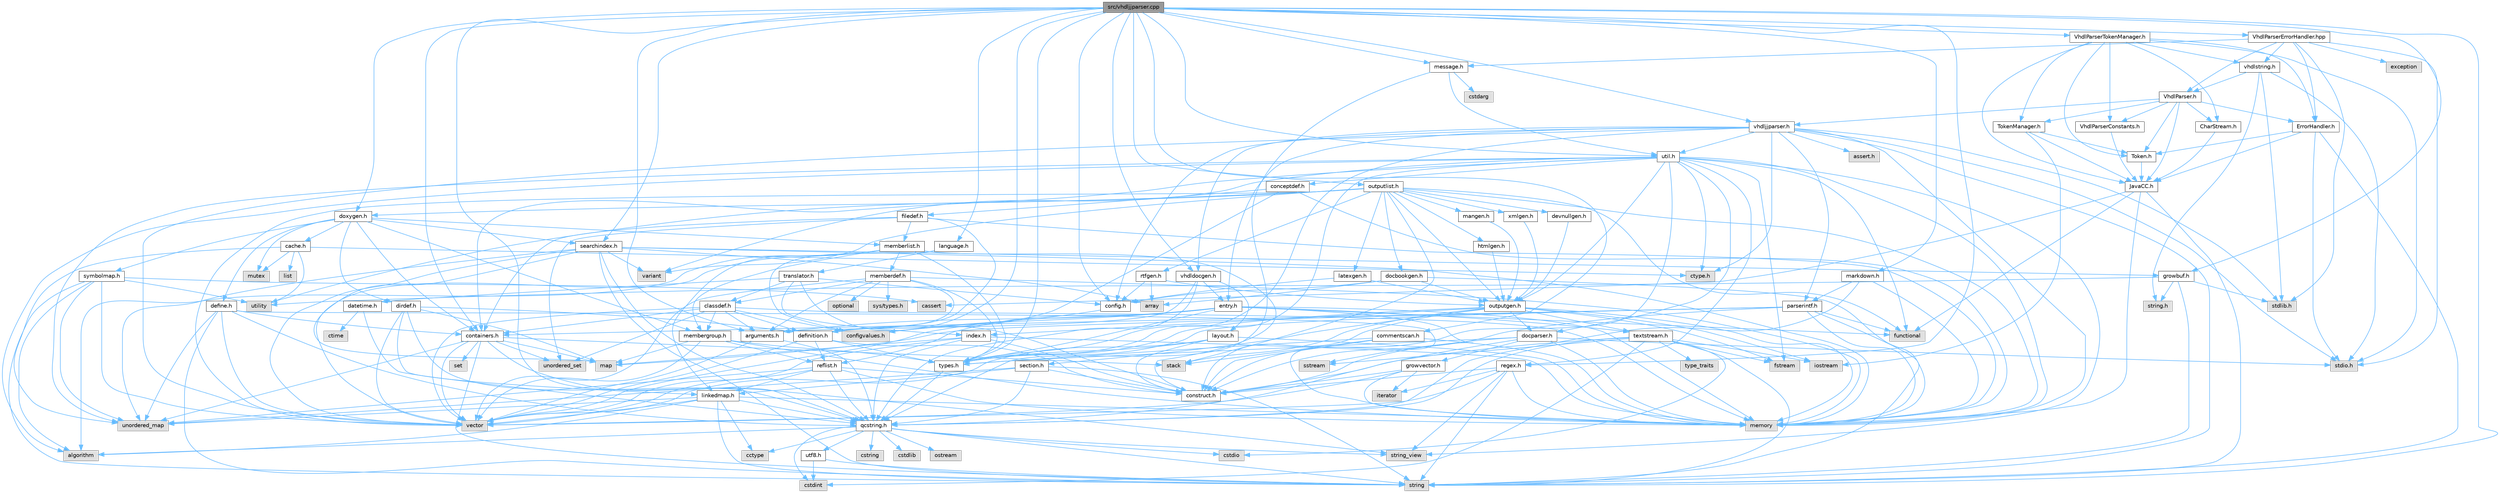 digraph "src/vhdljjparser.cpp"
{
 // INTERACTIVE_SVG=YES
 // LATEX_PDF_SIZE
  bgcolor="transparent";
  edge [fontname=Helvetica,fontsize=10,labelfontname=Helvetica,labelfontsize=10];
  node [fontname=Helvetica,fontsize=10,shape=box,height=0.2,width=0.4];
  Node1 [id="Node000001",label="src/vhdljjparser.cpp",height=0.2,width=0.4,color="gray40", fillcolor="grey60", style="filled", fontcolor="black",tooltip=" "];
  Node1 -> Node2 [id="edge1_Node000001_Node000002",color="steelblue1",style="solid",tooltip=" "];
  Node2 [id="Node000002",label="string",height=0.2,width=0.4,color="grey60", fillcolor="#E0E0E0", style="filled",tooltip=" "];
  Node1 -> Node3 [id="edge2_Node000001_Node000003",color="steelblue1",style="solid",tooltip=" "];
  Node3 [id="Node000003",label="qcstring.h",height=0.2,width=0.4,color="grey40", fillcolor="white", style="filled",URL="$d7/d5c/qcstring_8h.html",tooltip=" "];
  Node3 -> Node2 [id="edge3_Node000003_Node000002",color="steelblue1",style="solid",tooltip=" "];
  Node3 -> Node4 [id="edge4_Node000003_Node000004",color="steelblue1",style="solid",tooltip=" "];
  Node4 [id="Node000004",label="string_view",height=0.2,width=0.4,color="grey60", fillcolor="#E0E0E0", style="filled",tooltip=" "];
  Node3 -> Node5 [id="edge5_Node000003_Node000005",color="steelblue1",style="solid",tooltip=" "];
  Node5 [id="Node000005",label="algorithm",height=0.2,width=0.4,color="grey60", fillcolor="#E0E0E0", style="filled",tooltip=" "];
  Node3 -> Node6 [id="edge6_Node000003_Node000006",color="steelblue1",style="solid",tooltip=" "];
  Node6 [id="Node000006",label="cctype",height=0.2,width=0.4,color="grey60", fillcolor="#E0E0E0", style="filled",tooltip=" "];
  Node3 -> Node7 [id="edge7_Node000003_Node000007",color="steelblue1",style="solid",tooltip=" "];
  Node7 [id="Node000007",label="cstring",height=0.2,width=0.4,color="grey60", fillcolor="#E0E0E0", style="filled",tooltip=" "];
  Node3 -> Node8 [id="edge8_Node000003_Node000008",color="steelblue1",style="solid",tooltip=" "];
  Node8 [id="Node000008",label="cstdio",height=0.2,width=0.4,color="grey60", fillcolor="#E0E0E0", style="filled",tooltip=" "];
  Node3 -> Node9 [id="edge9_Node000003_Node000009",color="steelblue1",style="solid",tooltip=" "];
  Node9 [id="Node000009",label="cstdlib",height=0.2,width=0.4,color="grey60", fillcolor="#E0E0E0", style="filled",tooltip=" "];
  Node3 -> Node10 [id="edge10_Node000003_Node000010",color="steelblue1",style="solid",tooltip=" "];
  Node10 [id="Node000010",label="cstdint",height=0.2,width=0.4,color="grey60", fillcolor="#E0E0E0", style="filled",tooltip=" "];
  Node3 -> Node11 [id="edge11_Node000003_Node000011",color="steelblue1",style="solid",tooltip=" "];
  Node11 [id="Node000011",label="ostream",height=0.2,width=0.4,color="grey60", fillcolor="#E0E0E0", style="filled",tooltip=" "];
  Node3 -> Node12 [id="edge12_Node000003_Node000012",color="steelblue1",style="solid",tooltip=" "];
  Node12 [id="Node000012",label="utf8.h",height=0.2,width=0.4,color="grey40", fillcolor="white", style="filled",URL="$db/d7c/utf8_8h.html",tooltip="Various UTF8 related helper functions."];
  Node12 -> Node10 [id="edge13_Node000012_Node000010",color="steelblue1",style="solid",tooltip=" "];
  Node12 -> Node2 [id="edge14_Node000012_Node000002",color="steelblue1",style="solid",tooltip=" "];
  Node1 -> Node13 [id="edge15_Node000001_Node000013",color="steelblue1",style="solid",tooltip=" "];
  Node13 [id="Node000013",label="containers.h",height=0.2,width=0.4,color="grey40", fillcolor="white", style="filled",URL="$d5/d75/containers_8h.html",tooltip=" "];
  Node13 -> Node14 [id="edge16_Node000013_Node000014",color="steelblue1",style="solid",tooltip=" "];
  Node14 [id="Node000014",label="vector",height=0.2,width=0.4,color="grey60", fillcolor="#E0E0E0", style="filled",tooltip=" "];
  Node13 -> Node2 [id="edge17_Node000013_Node000002",color="steelblue1",style="solid",tooltip=" "];
  Node13 -> Node4 [id="edge18_Node000013_Node000004",color="steelblue1",style="solid",tooltip=" "];
  Node13 -> Node15 [id="edge19_Node000013_Node000015",color="steelblue1",style="solid",tooltip=" "];
  Node15 [id="Node000015",label="set",height=0.2,width=0.4,color="grey60", fillcolor="#E0E0E0", style="filled",tooltip=" "];
  Node13 -> Node16 [id="edge20_Node000013_Node000016",color="steelblue1",style="solid",tooltip=" "];
  Node16 [id="Node000016",label="map",height=0.2,width=0.4,color="grey60", fillcolor="#E0E0E0", style="filled",tooltip=" "];
  Node13 -> Node17 [id="edge21_Node000013_Node000017",color="steelblue1",style="solid",tooltip=" "];
  Node17 [id="Node000017",label="unordered_set",height=0.2,width=0.4,color="grey60", fillcolor="#E0E0E0", style="filled",tooltip=" "];
  Node13 -> Node18 [id="edge22_Node000013_Node000018",color="steelblue1",style="solid",tooltip=" "];
  Node18 [id="Node000018",label="unordered_map",height=0.2,width=0.4,color="grey60", fillcolor="#E0E0E0", style="filled",tooltip=" "];
  Node13 -> Node19 [id="edge23_Node000013_Node000019",color="steelblue1",style="solid",tooltip=" "];
  Node19 [id="Node000019",label="stack",height=0.2,width=0.4,color="grey60", fillcolor="#E0E0E0", style="filled",tooltip=" "];
  Node1 -> Node20 [id="edge24_Node000001_Node000020",color="steelblue1",style="solid",tooltip=" "];
  Node20 [id="Node000020",label="vhdljjparser.h",height=0.2,width=0.4,color="grey40", fillcolor="white", style="filled",URL="$d2/d55/vhdljjparser_8h.html",tooltip=" "];
  Node20 -> Node14 [id="edge25_Node000020_Node000014",color="steelblue1",style="solid",tooltip=" "];
  Node20 -> Node21 [id="edge26_Node000020_Node000021",color="steelblue1",style="solid",tooltip=" "];
  Node21 [id="Node000021",label="memory",height=0.2,width=0.4,color="grey60", fillcolor="#E0E0E0", style="filled",tooltip=" "];
  Node20 -> Node2 [id="edge27_Node000020_Node000002",color="steelblue1",style="solid",tooltip=" "];
  Node20 -> Node22 [id="edge28_Node000020_Node000022",color="steelblue1",style="solid",tooltip=" "];
  Node22 [id="Node000022",label="parserintf.h",height=0.2,width=0.4,color="grey40", fillcolor="white", style="filled",URL="$da/d55/parserintf_8h.html",tooltip=" "];
  Node22 -> Node23 [id="edge29_Node000022_Node000023",color="steelblue1",style="solid",tooltip=" "];
  Node23 [id="Node000023",label="functional",height=0.2,width=0.4,color="grey60", fillcolor="#E0E0E0", style="filled",tooltip=" "];
  Node22 -> Node21 [id="edge30_Node000022_Node000021",color="steelblue1",style="solid",tooltip=" "];
  Node22 -> Node16 [id="edge31_Node000022_Node000016",color="steelblue1",style="solid",tooltip=" "];
  Node22 -> Node2 [id="edge32_Node000022_Node000002",color="steelblue1",style="solid",tooltip=" "];
  Node22 -> Node24 [id="edge33_Node000022_Node000024",color="steelblue1",style="solid",tooltip=" "];
  Node24 [id="Node000024",label="types.h",height=0.2,width=0.4,color="grey40", fillcolor="white", style="filled",URL="$d9/d49/types_8h.html",tooltip="This file contains a number of basic enums and types."];
  Node24 -> Node3 [id="edge34_Node000024_Node000003",color="steelblue1",style="solid",tooltip=" "];
  Node22 -> Node13 [id="edge35_Node000022_Node000013",color="steelblue1",style="solid",tooltip=" "];
  Node22 -> Node25 [id="edge36_Node000022_Node000025",color="steelblue1",style="solid",tooltip=" "];
  Node25 [id="Node000025",label="construct.h",height=0.2,width=0.4,color="grey40", fillcolor="white", style="filled",URL="$d7/dfc/construct_8h.html",tooltip=" "];
  Node20 -> Node26 [id="edge37_Node000020_Node000026",color="steelblue1",style="solid",tooltip=" "];
  Node26 [id="Node000026",label="stdio.h",height=0.2,width=0.4,color="grey60", fillcolor="#E0E0E0", style="filled",tooltip=" "];
  Node20 -> Node27 [id="edge38_Node000020_Node000027",color="steelblue1",style="solid",tooltip=" "];
  Node27 [id="Node000027",label="stdlib.h",height=0.2,width=0.4,color="grey60", fillcolor="#E0E0E0", style="filled",tooltip=" "];
  Node20 -> Node28 [id="edge39_Node000020_Node000028",color="steelblue1",style="solid",tooltip=" "];
  Node28 [id="Node000028",label="assert.h",height=0.2,width=0.4,color="grey60", fillcolor="#E0E0E0", style="filled",tooltip=" "];
  Node20 -> Node29 [id="edge40_Node000020_Node000029",color="steelblue1",style="solid",tooltip=" "];
  Node29 [id="Node000029",label="ctype.h",height=0.2,width=0.4,color="grey60", fillcolor="#E0E0E0", style="filled",tooltip=" "];
  Node20 -> Node24 [id="edge41_Node000020_Node000024",color="steelblue1",style="solid",tooltip=" "];
  Node20 -> Node30 [id="edge42_Node000020_Node000030",color="steelblue1",style="solid",tooltip=" "];
  Node30 [id="Node000030",label="entry.h",height=0.2,width=0.4,color="grey40", fillcolor="white", style="filled",URL="$d1/dc6/entry_8h.html",tooltip=" "];
  Node30 -> Node14 [id="edge43_Node000030_Node000014",color="steelblue1",style="solid",tooltip=" "];
  Node30 -> Node21 [id="edge44_Node000030_Node000021",color="steelblue1",style="solid",tooltip=" "];
  Node30 -> Node31 [id="edge45_Node000030_Node000031",color="steelblue1",style="solid",tooltip=" "];
  Node31 [id="Node000031",label="sstream",height=0.2,width=0.4,color="grey60", fillcolor="#E0E0E0", style="filled",tooltip=" "];
  Node30 -> Node23 [id="edge46_Node000030_Node000023",color="steelblue1",style="solid",tooltip=" "];
  Node30 -> Node24 [id="edge47_Node000030_Node000024",color="steelblue1",style="solid",tooltip=" "];
  Node30 -> Node32 [id="edge48_Node000030_Node000032",color="steelblue1",style="solid",tooltip=" "];
  Node32 [id="Node000032",label="arguments.h",height=0.2,width=0.4,color="grey40", fillcolor="white", style="filled",URL="$df/d9b/arguments_8h.html",tooltip=" "];
  Node32 -> Node14 [id="edge49_Node000032_Node000014",color="steelblue1",style="solid",tooltip=" "];
  Node32 -> Node3 [id="edge50_Node000032_Node000003",color="steelblue1",style="solid",tooltip=" "];
  Node30 -> Node33 [id="edge51_Node000030_Node000033",color="steelblue1",style="solid",tooltip=" "];
  Node33 [id="Node000033",label="reflist.h",height=0.2,width=0.4,color="grey40", fillcolor="white", style="filled",URL="$d1/d02/reflist_8h.html",tooltip=" "];
  Node33 -> Node14 [id="edge52_Node000033_Node000014",color="steelblue1",style="solid",tooltip=" "];
  Node33 -> Node18 [id="edge53_Node000033_Node000018",color="steelblue1",style="solid",tooltip=" "];
  Node33 -> Node21 [id="edge54_Node000033_Node000021",color="steelblue1",style="solid",tooltip=" "];
  Node33 -> Node3 [id="edge55_Node000033_Node000003",color="steelblue1",style="solid",tooltip=" "];
  Node33 -> Node34 [id="edge56_Node000033_Node000034",color="steelblue1",style="solid",tooltip=" "];
  Node34 [id="Node000034",label="linkedmap.h",height=0.2,width=0.4,color="grey40", fillcolor="white", style="filled",URL="$da/de1/linkedmap_8h.html",tooltip=" "];
  Node34 -> Node18 [id="edge57_Node000034_Node000018",color="steelblue1",style="solid",tooltip=" "];
  Node34 -> Node14 [id="edge58_Node000034_Node000014",color="steelblue1",style="solid",tooltip=" "];
  Node34 -> Node21 [id="edge59_Node000034_Node000021",color="steelblue1",style="solid",tooltip=" "];
  Node34 -> Node2 [id="edge60_Node000034_Node000002",color="steelblue1",style="solid",tooltip=" "];
  Node34 -> Node5 [id="edge61_Node000034_Node000005",color="steelblue1",style="solid",tooltip=" "];
  Node34 -> Node6 [id="edge62_Node000034_Node000006",color="steelblue1",style="solid",tooltip=" "];
  Node34 -> Node3 [id="edge63_Node000034_Node000003",color="steelblue1",style="solid",tooltip=" "];
  Node33 -> Node25 [id="edge64_Node000033_Node000025",color="steelblue1",style="solid",tooltip=" "];
  Node30 -> Node35 [id="edge65_Node000030_Node000035",color="steelblue1",style="solid",tooltip=" "];
  Node35 [id="Node000035",label="textstream.h",height=0.2,width=0.4,color="grey40", fillcolor="white", style="filled",URL="$d4/d7d/textstream_8h.html",tooltip=" "];
  Node35 -> Node2 [id="edge66_Node000035_Node000002",color="steelblue1",style="solid",tooltip=" "];
  Node35 -> Node36 [id="edge67_Node000035_Node000036",color="steelblue1",style="solid",tooltip=" "];
  Node36 [id="Node000036",label="iostream",height=0.2,width=0.4,color="grey60", fillcolor="#E0E0E0", style="filled",tooltip=" "];
  Node35 -> Node31 [id="edge68_Node000035_Node000031",color="steelblue1",style="solid",tooltip=" "];
  Node35 -> Node10 [id="edge69_Node000035_Node000010",color="steelblue1",style="solid",tooltip=" "];
  Node35 -> Node8 [id="edge70_Node000035_Node000008",color="steelblue1",style="solid",tooltip=" "];
  Node35 -> Node37 [id="edge71_Node000035_Node000037",color="steelblue1",style="solid",tooltip=" "];
  Node37 [id="Node000037",label="fstream",height=0.2,width=0.4,color="grey60", fillcolor="#E0E0E0", style="filled",tooltip=" "];
  Node35 -> Node38 [id="edge72_Node000035_Node000038",color="steelblue1",style="solid",tooltip=" "];
  Node38 [id="Node000038",label="type_traits",height=0.2,width=0.4,color="grey60", fillcolor="#E0E0E0", style="filled",tooltip=" "];
  Node35 -> Node3 [id="edge73_Node000035_Node000003",color="steelblue1",style="solid",tooltip=" "];
  Node35 -> Node25 [id="edge74_Node000035_Node000025",color="steelblue1",style="solid",tooltip=" "];
  Node30 -> Node39 [id="edge75_Node000030_Node000039",color="steelblue1",style="solid",tooltip=" "];
  Node39 [id="Node000039",label="configvalues.h",height=0.2,width=0.4,color="grey60", fillcolor="#E0E0E0", style="filled",tooltip=" "];
  Node20 -> Node40 [id="edge76_Node000020_Node000040",color="steelblue1",style="solid",tooltip=" "];
  Node40 [id="Node000040",label="vhdldocgen.h",height=0.2,width=0.4,color="grey40", fillcolor="white", style="filled",URL="$dd/dec/vhdldocgen_8h.html",tooltip=" "];
  Node40 -> Node3 [id="edge77_Node000040_Node000003",color="steelblue1",style="solid",tooltip=" "];
  Node40 -> Node41 [id="edge78_Node000040_Node000041",color="steelblue1",style="solid",tooltip=" "];
  Node41 [id="Node000041",label="layout.h",height=0.2,width=0.4,color="grey40", fillcolor="white", style="filled",URL="$db/d51/layout_8h.html",tooltip=" "];
  Node41 -> Node21 [id="edge79_Node000041_Node000021",color="steelblue1",style="solid",tooltip=" "];
  Node41 -> Node14 [id="edge80_Node000041_Node000014",color="steelblue1",style="solid",tooltip=" "];
  Node41 -> Node24 [id="edge81_Node000041_Node000024",color="steelblue1",style="solid",tooltip=" "];
  Node41 -> Node25 [id="edge82_Node000041_Node000025",color="steelblue1",style="solid",tooltip=" "];
  Node40 -> Node32 [id="edge83_Node000040_Node000032",color="steelblue1",style="solid",tooltip=" "];
  Node40 -> Node30 [id="edge84_Node000040_Node000030",color="steelblue1",style="solid",tooltip=" "];
  Node20 -> Node42 [id="edge85_Node000020_Node000042",color="steelblue1",style="solid",tooltip=" "];
  Node42 [id="Node000042",label="config.h",height=0.2,width=0.4,color="grey40", fillcolor="white", style="filled",URL="$db/d16/config_8h.html",tooltip=" "];
  Node42 -> Node39 [id="edge86_Node000042_Node000039",color="steelblue1",style="solid",tooltip=" "];
  Node20 -> Node43 [id="edge87_Node000020_Node000043",color="steelblue1",style="solid",tooltip=" "];
  Node43 [id="Node000043",label="util.h",height=0.2,width=0.4,color="grey40", fillcolor="white", style="filled",URL="$d8/d3c/util_8h.html",tooltip="A bunch of utility functions."];
  Node43 -> Node21 [id="edge88_Node000043_Node000021",color="steelblue1",style="solid",tooltip=" "];
  Node43 -> Node18 [id="edge89_Node000043_Node000018",color="steelblue1",style="solid",tooltip=" "];
  Node43 -> Node5 [id="edge90_Node000043_Node000005",color="steelblue1",style="solid",tooltip=" "];
  Node43 -> Node23 [id="edge91_Node000043_Node000023",color="steelblue1",style="solid",tooltip=" "];
  Node43 -> Node37 [id="edge92_Node000043_Node000037",color="steelblue1",style="solid",tooltip=" "];
  Node43 -> Node44 [id="edge93_Node000043_Node000044",color="steelblue1",style="solid",tooltip=" "];
  Node44 [id="Node000044",label="variant",height=0.2,width=0.4,color="grey60", fillcolor="#E0E0E0", style="filled",tooltip=" "];
  Node43 -> Node4 [id="edge94_Node000043_Node000004",color="steelblue1",style="solid",tooltip=" "];
  Node43 -> Node29 [id="edge95_Node000043_Node000029",color="steelblue1",style="solid",tooltip=" "];
  Node43 -> Node24 [id="edge96_Node000043_Node000024",color="steelblue1",style="solid",tooltip=" "];
  Node43 -> Node45 [id="edge97_Node000043_Node000045",color="steelblue1",style="solid",tooltip=" "];
  Node45 [id="Node000045",label="docparser.h",height=0.2,width=0.4,color="grey40", fillcolor="white", style="filled",URL="$de/d9c/docparser_8h.html",tooltip=" "];
  Node45 -> Node26 [id="edge98_Node000045_Node000026",color="steelblue1",style="solid",tooltip=" "];
  Node45 -> Node21 [id="edge99_Node000045_Node000021",color="steelblue1",style="solid",tooltip=" "];
  Node45 -> Node3 [id="edge100_Node000045_Node000003",color="steelblue1",style="solid",tooltip=" "];
  Node45 -> Node46 [id="edge101_Node000045_Node000046",color="steelblue1",style="solid",tooltip=" "];
  Node46 [id="Node000046",label="growvector.h",height=0.2,width=0.4,color="grey40", fillcolor="white", style="filled",URL="$d7/d50/growvector_8h.html",tooltip=" "];
  Node46 -> Node14 [id="edge102_Node000046_Node000014",color="steelblue1",style="solid",tooltip=" "];
  Node46 -> Node21 [id="edge103_Node000046_Node000021",color="steelblue1",style="solid",tooltip=" "];
  Node46 -> Node47 [id="edge104_Node000046_Node000047",color="steelblue1",style="solid",tooltip=" "];
  Node47 [id="Node000047",label="iterator",height=0.2,width=0.4,color="grey60", fillcolor="#E0E0E0", style="filled",tooltip=" "];
  Node46 -> Node25 [id="edge105_Node000046_Node000025",color="steelblue1",style="solid",tooltip=" "];
  Node45 -> Node25 [id="edge106_Node000045_Node000025",color="steelblue1",style="solid",tooltip=" "];
  Node45 -> Node24 [id="edge107_Node000045_Node000024",color="steelblue1",style="solid",tooltip=" "];
  Node43 -> Node13 [id="edge108_Node000043_Node000013",color="steelblue1",style="solid",tooltip=" "];
  Node43 -> Node48 [id="edge109_Node000043_Node000048",color="steelblue1",style="solid",tooltip=" "];
  Node48 [id="Node000048",label="outputgen.h",height=0.2,width=0.4,color="grey40", fillcolor="white", style="filled",URL="$df/d06/outputgen_8h.html",tooltip=" "];
  Node48 -> Node21 [id="edge110_Node000048_Node000021",color="steelblue1",style="solid",tooltip=" "];
  Node48 -> Node19 [id="edge111_Node000048_Node000019",color="steelblue1",style="solid",tooltip=" "];
  Node48 -> Node36 [id="edge112_Node000048_Node000036",color="steelblue1",style="solid",tooltip=" "];
  Node48 -> Node37 [id="edge113_Node000048_Node000037",color="steelblue1",style="solid",tooltip=" "];
  Node48 -> Node24 [id="edge114_Node000048_Node000024",color="steelblue1",style="solid",tooltip=" "];
  Node48 -> Node49 [id="edge115_Node000048_Node000049",color="steelblue1",style="solid",tooltip=" "];
  Node49 [id="Node000049",label="index.h",height=0.2,width=0.4,color="grey40", fillcolor="white", style="filled",URL="$d1/db5/index_8h.html",tooltip=" "];
  Node49 -> Node21 [id="edge116_Node000049_Node000021",color="steelblue1",style="solid",tooltip=" "];
  Node49 -> Node14 [id="edge117_Node000049_Node000014",color="steelblue1",style="solid",tooltip=" "];
  Node49 -> Node16 [id="edge118_Node000049_Node000016",color="steelblue1",style="solid",tooltip=" "];
  Node49 -> Node3 [id="edge119_Node000049_Node000003",color="steelblue1",style="solid",tooltip=" "];
  Node49 -> Node25 [id="edge120_Node000049_Node000025",color="steelblue1",style="solid",tooltip=" "];
  Node48 -> Node50 [id="edge121_Node000048_Node000050",color="steelblue1",style="solid",tooltip=" "];
  Node50 [id="Node000050",label="section.h",height=0.2,width=0.4,color="grey40", fillcolor="white", style="filled",URL="$d1/d2a/section_8h.html",tooltip=" "];
  Node50 -> Node2 [id="edge122_Node000050_Node000002",color="steelblue1",style="solid",tooltip=" "];
  Node50 -> Node18 [id="edge123_Node000050_Node000018",color="steelblue1",style="solid",tooltip=" "];
  Node50 -> Node3 [id="edge124_Node000050_Node000003",color="steelblue1",style="solid",tooltip=" "];
  Node50 -> Node34 [id="edge125_Node000050_Node000034",color="steelblue1",style="solid",tooltip=" "];
  Node50 -> Node25 [id="edge126_Node000050_Node000025",color="steelblue1",style="solid",tooltip=" "];
  Node48 -> Node35 [id="edge127_Node000048_Node000035",color="steelblue1",style="solid",tooltip=" "];
  Node48 -> Node45 [id="edge128_Node000048_Node000045",color="steelblue1",style="solid",tooltip=" "];
  Node48 -> Node25 [id="edge129_Node000048_Node000025",color="steelblue1",style="solid",tooltip=" "];
  Node43 -> Node51 [id="edge130_Node000043_Node000051",color="steelblue1",style="solid",tooltip=" "];
  Node51 [id="Node000051",label="regex.h",height=0.2,width=0.4,color="grey40", fillcolor="white", style="filled",URL="$d1/d21/regex_8h.html",tooltip=" "];
  Node51 -> Node21 [id="edge131_Node000051_Node000021",color="steelblue1",style="solid",tooltip=" "];
  Node51 -> Node2 [id="edge132_Node000051_Node000002",color="steelblue1",style="solid",tooltip=" "];
  Node51 -> Node4 [id="edge133_Node000051_Node000004",color="steelblue1",style="solid",tooltip=" "];
  Node51 -> Node14 [id="edge134_Node000051_Node000014",color="steelblue1",style="solid",tooltip=" "];
  Node51 -> Node47 [id="edge135_Node000051_Node000047",color="steelblue1",style="solid",tooltip=" "];
  Node51 -> Node25 [id="edge136_Node000051_Node000025",color="steelblue1",style="solid",tooltip=" "];
  Node43 -> Node52 [id="edge137_Node000043_Node000052",color="steelblue1",style="solid",tooltip=" "];
  Node52 [id="Node000052",label="conceptdef.h",height=0.2,width=0.4,color="grey40", fillcolor="white", style="filled",URL="$da/df1/conceptdef_8h.html",tooltip=" "];
  Node52 -> Node21 [id="edge138_Node000052_Node000021",color="steelblue1",style="solid",tooltip=" "];
  Node52 -> Node53 [id="edge139_Node000052_Node000053",color="steelblue1",style="solid",tooltip=" "];
  Node53 [id="Node000053",label="definition.h",height=0.2,width=0.4,color="grey40", fillcolor="white", style="filled",URL="$df/da1/definition_8h.html",tooltip=" "];
  Node53 -> Node14 [id="edge140_Node000053_Node000014",color="steelblue1",style="solid",tooltip=" "];
  Node53 -> Node24 [id="edge141_Node000053_Node000024",color="steelblue1",style="solid",tooltip=" "];
  Node53 -> Node33 [id="edge142_Node000053_Node000033",color="steelblue1",style="solid",tooltip=" "];
  Node53 -> Node25 [id="edge143_Node000053_Node000025",color="steelblue1",style="solid",tooltip=" "];
  Node52 -> Node54 [id="edge144_Node000052_Node000054",color="steelblue1",style="solid",tooltip=" "];
  Node54 [id="Node000054",label="filedef.h",height=0.2,width=0.4,color="grey40", fillcolor="white", style="filled",URL="$d4/d3a/filedef_8h.html",tooltip=" "];
  Node54 -> Node21 [id="edge145_Node000054_Node000021",color="steelblue1",style="solid",tooltip=" "];
  Node54 -> Node17 [id="edge146_Node000054_Node000017",color="steelblue1",style="solid",tooltip=" "];
  Node54 -> Node53 [id="edge147_Node000054_Node000053",color="steelblue1",style="solid",tooltip=" "];
  Node54 -> Node55 [id="edge148_Node000054_Node000055",color="steelblue1",style="solid",tooltip=" "];
  Node55 [id="Node000055",label="memberlist.h",height=0.2,width=0.4,color="grey40", fillcolor="white", style="filled",URL="$dd/d78/memberlist_8h.html",tooltip=" "];
  Node55 -> Node14 [id="edge149_Node000055_Node000014",color="steelblue1",style="solid",tooltip=" "];
  Node55 -> Node5 [id="edge150_Node000055_Node000005",color="steelblue1",style="solid",tooltip=" "];
  Node55 -> Node56 [id="edge151_Node000055_Node000056",color="steelblue1",style="solid",tooltip=" "];
  Node56 [id="Node000056",label="memberdef.h",height=0.2,width=0.4,color="grey40", fillcolor="white", style="filled",URL="$d4/d46/memberdef_8h.html",tooltip=" "];
  Node56 -> Node14 [id="edge152_Node000056_Node000014",color="steelblue1",style="solid",tooltip=" "];
  Node56 -> Node21 [id="edge153_Node000056_Node000021",color="steelblue1",style="solid",tooltip=" "];
  Node56 -> Node57 [id="edge154_Node000056_Node000057",color="steelblue1",style="solid",tooltip=" "];
  Node57 [id="Node000057",label="optional",height=0.2,width=0.4,color="grey60", fillcolor="#E0E0E0", style="filled",tooltip=" "];
  Node56 -> Node58 [id="edge155_Node000056_Node000058",color="steelblue1",style="solid",tooltip=" "];
  Node58 [id="Node000058",label="sys/types.h",height=0.2,width=0.4,color="grey60", fillcolor="#E0E0E0", style="filled",tooltip=" "];
  Node56 -> Node24 [id="edge156_Node000056_Node000024",color="steelblue1",style="solid",tooltip=" "];
  Node56 -> Node53 [id="edge157_Node000056_Node000053",color="steelblue1",style="solid",tooltip=" "];
  Node56 -> Node32 [id="edge158_Node000056_Node000032",color="steelblue1",style="solid",tooltip=" "];
  Node56 -> Node59 [id="edge159_Node000056_Node000059",color="steelblue1",style="solid",tooltip=" "];
  Node59 [id="Node000059",label="classdef.h",height=0.2,width=0.4,color="grey40", fillcolor="white", style="filled",URL="$d1/da6/classdef_8h.html",tooltip=" "];
  Node59 -> Node21 [id="edge160_Node000059_Node000021",color="steelblue1",style="solid",tooltip=" "];
  Node59 -> Node14 [id="edge161_Node000059_Node000014",color="steelblue1",style="solid",tooltip=" "];
  Node59 -> Node17 [id="edge162_Node000059_Node000017",color="steelblue1",style="solid",tooltip=" "];
  Node59 -> Node13 [id="edge163_Node000059_Node000013",color="steelblue1",style="solid",tooltip=" "];
  Node59 -> Node53 [id="edge164_Node000059_Node000053",color="steelblue1",style="solid",tooltip=" "];
  Node59 -> Node32 [id="edge165_Node000059_Node000032",color="steelblue1",style="solid",tooltip=" "];
  Node59 -> Node60 [id="edge166_Node000059_Node000060",color="steelblue1",style="solid",tooltip=" "];
  Node60 [id="Node000060",label="membergroup.h",height=0.2,width=0.4,color="grey40", fillcolor="white", style="filled",URL="$d9/d11/membergroup_8h.html",tooltip=" "];
  Node60 -> Node14 [id="edge167_Node000060_Node000014",color="steelblue1",style="solid",tooltip=" "];
  Node60 -> Node16 [id="edge168_Node000060_Node000016",color="steelblue1",style="solid",tooltip=" "];
  Node60 -> Node21 [id="edge169_Node000060_Node000021",color="steelblue1",style="solid",tooltip=" "];
  Node60 -> Node24 [id="edge170_Node000060_Node000024",color="steelblue1",style="solid",tooltip=" "];
  Node60 -> Node33 [id="edge171_Node000060_Node000033",color="steelblue1",style="solid",tooltip=" "];
  Node59 -> Node39 [id="edge172_Node000059_Node000039",color="steelblue1",style="solid",tooltip=" "];
  Node55 -> Node34 [id="edge173_Node000055_Node000034",color="steelblue1",style="solid",tooltip=" "];
  Node55 -> Node24 [id="edge174_Node000055_Node000024",color="steelblue1",style="solid",tooltip=" "];
  Node55 -> Node60 [id="edge175_Node000055_Node000060",color="steelblue1",style="solid",tooltip=" "];
  Node55 -> Node25 [id="edge176_Node000055_Node000025",color="steelblue1",style="solid",tooltip=" "];
  Node54 -> Node13 [id="edge177_Node000054_Node000013",color="steelblue1",style="solid",tooltip=" "];
  Node43 -> Node25 [id="edge178_Node000043_Node000025",color="steelblue1",style="solid",tooltip=" "];
  Node1 -> Node40 [id="edge179_Node000001_Node000040",color="steelblue1",style="solid",tooltip=" "];
  Node1 -> Node61 [id="edge180_Node000001_Node000061",color="steelblue1",style="solid",tooltip=" "];
  Node61 [id="Node000061",label="message.h",height=0.2,width=0.4,color="grey40", fillcolor="white", style="filled",URL="$d2/d0d/message_8h.html",tooltip=" "];
  Node61 -> Node62 [id="edge181_Node000061_Node000062",color="steelblue1",style="solid",tooltip=" "];
  Node62 [id="Node000062",label="cstdarg",height=0.2,width=0.4,color="grey60", fillcolor="#E0E0E0", style="filled",tooltip=" "];
  Node61 -> Node3 [id="edge182_Node000061_Node000003",color="steelblue1",style="solid",tooltip=" "];
  Node61 -> Node43 [id="edge183_Node000061_Node000043",color="steelblue1",style="solid",tooltip=" "];
  Node1 -> Node42 [id="edge184_Node000001_Node000042",color="steelblue1",style="solid",tooltip=" "];
  Node1 -> Node63 [id="edge185_Node000001_Node000063",color="steelblue1",style="solid",tooltip=" "];
  Node63 [id="Node000063",label="doxygen.h",height=0.2,width=0.4,color="grey40", fillcolor="white", style="filled",URL="$d1/da1/doxygen_8h.html",tooltip=" "];
  Node63 -> Node64 [id="edge186_Node000063_Node000064",color="steelblue1",style="solid",tooltip=" "];
  Node64 [id="Node000064",label="mutex",height=0.2,width=0.4,color="grey60", fillcolor="#E0E0E0", style="filled",tooltip=" "];
  Node63 -> Node13 [id="edge187_Node000063_Node000013",color="steelblue1",style="solid",tooltip=" "];
  Node63 -> Node60 [id="edge188_Node000063_Node000060",color="steelblue1",style="solid",tooltip=" "];
  Node63 -> Node65 [id="edge189_Node000063_Node000065",color="steelblue1",style="solid",tooltip=" "];
  Node65 [id="Node000065",label="dirdef.h",height=0.2,width=0.4,color="grey40", fillcolor="white", style="filled",URL="$d6/d15/dirdef_8h.html",tooltip=" "];
  Node65 -> Node14 [id="edge190_Node000065_Node000014",color="steelblue1",style="solid",tooltip=" "];
  Node65 -> Node16 [id="edge191_Node000065_Node000016",color="steelblue1",style="solid",tooltip=" "];
  Node65 -> Node3 [id="edge192_Node000065_Node000003",color="steelblue1",style="solid",tooltip=" "];
  Node65 -> Node34 [id="edge193_Node000065_Node000034",color="steelblue1",style="solid",tooltip=" "];
  Node65 -> Node53 [id="edge194_Node000065_Node000053",color="steelblue1",style="solid",tooltip=" "];
  Node63 -> Node55 [id="edge195_Node000063_Node000055",color="steelblue1",style="solid",tooltip=" "];
  Node63 -> Node66 [id="edge196_Node000063_Node000066",color="steelblue1",style="solid",tooltip=" "];
  Node66 [id="Node000066",label="define.h",height=0.2,width=0.4,color="grey40", fillcolor="white", style="filled",URL="$df/d67/define_8h.html",tooltip=" "];
  Node66 -> Node14 [id="edge197_Node000066_Node000014",color="steelblue1",style="solid",tooltip=" "];
  Node66 -> Node21 [id="edge198_Node000066_Node000021",color="steelblue1",style="solid",tooltip=" "];
  Node66 -> Node2 [id="edge199_Node000066_Node000002",color="steelblue1",style="solid",tooltip=" "];
  Node66 -> Node18 [id="edge200_Node000066_Node000018",color="steelblue1",style="solid",tooltip=" "];
  Node66 -> Node3 [id="edge201_Node000066_Node000003",color="steelblue1",style="solid",tooltip=" "];
  Node66 -> Node13 [id="edge202_Node000066_Node000013",color="steelblue1",style="solid",tooltip=" "];
  Node63 -> Node67 [id="edge203_Node000063_Node000067",color="steelblue1",style="solid",tooltip=" "];
  Node67 [id="Node000067",label="cache.h",height=0.2,width=0.4,color="grey40", fillcolor="white", style="filled",URL="$d3/d26/cache_8h.html",tooltip=" "];
  Node67 -> Node68 [id="edge204_Node000067_Node000068",color="steelblue1",style="solid",tooltip=" "];
  Node68 [id="Node000068",label="list",height=0.2,width=0.4,color="grey60", fillcolor="#E0E0E0", style="filled",tooltip=" "];
  Node67 -> Node18 [id="edge205_Node000067_Node000018",color="steelblue1",style="solid",tooltip=" "];
  Node67 -> Node64 [id="edge206_Node000067_Node000064",color="steelblue1",style="solid",tooltip=" "];
  Node67 -> Node69 [id="edge207_Node000067_Node000069",color="steelblue1",style="solid",tooltip=" "];
  Node69 [id="Node000069",label="utility",height=0.2,width=0.4,color="grey60", fillcolor="#E0E0E0", style="filled",tooltip=" "];
  Node67 -> Node29 [id="edge208_Node000067_Node000029",color="steelblue1",style="solid",tooltip=" "];
  Node63 -> Node70 [id="edge209_Node000063_Node000070",color="steelblue1",style="solid",tooltip=" "];
  Node70 [id="Node000070",label="symbolmap.h",height=0.2,width=0.4,color="grey40", fillcolor="white", style="filled",URL="$d7/ddd/symbolmap_8h.html",tooltip=" "];
  Node70 -> Node5 [id="edge210_Node000070_Node000005",color="steelblue1",style="solid",tooltip=" "];
  Node70 -> Node18 [id="edge211_Node000070_Node000018",color="steelblue1",style="solid",tooltip=" "];
  Node70 -> Node14 [id="edge212_Node000070_Node000014",color="steelblue1",style="solid",tooltip=" "];
  Node70 -> Node2 [id="edge213_Node000070_Node000002",color="steelblue1",style="solid",tooltip=" "];
  Node70 -> Node69 [id="edge214_Node000070_Node000069",color="steelblue1",style="solid",tooltip=" "];
  Node70 -> Node71 [id="edge215_Node000070_Node000071",color="steelblue1",style="solid",tooltip=" "];
  Node71 [id="Node000071",label="cassert",height=0.2,width=0.4,color="grey60", fillcolor="#E0E0E0", style="filled",tooltip=" "];
  Node63 -> Node72 [id="edge216_Node000063_Node000072",color="steelblue1",style="solid",tooltip=" "];
  Node72 [id="Node000072",label="searchindex.h",height=0.2,width=0.4,color="grey40", fillcolor="white", style="filled",URL="$de/d07/searchindex_8h.html",tooltip="Web server based search engine."];
  Node72 -> Node21 [id="edge217_Node000072_Node000021",color="steelblue1",style="solid",tooltip=" "];
  Node72 -> Node14 [id="edge218_Node000072_Node000014",color="steelblue1",style="solid",tooltip=" "];
  Node72 -> Node16 [id="edge219_Node000072_Node000016",color="steelblue1",style="solid",tooltip=" "];
  Node72 -> Node18 [id="edge220_Node000072_Node000018",color="steelblue1",style="solid",tooltip=" "];
  Node72 -> Node2 [id="edge221_Node000072_Node000002",color="steelblue1",style="solid",tooltip=" "];
  Node72 -> Node73 [id="edge222_Node000072_Node000073",color="steelblue1",style="solid",tooltip=" "];
  Node73 [id="Node000073",label="array",height=0.2,width=0.4,color="grey60", fillcolor="#E0E0E0", style="filled",tooltip=" "];
  Node72 -> Node44 [id="edge223_Node000072_Node000044",color="steelblue1",style="solid",tooltip=" "];
  Node72 -> Node3 [id="edge224_Node000072_Node000003",color="steelblue1",style="solid",tooltip=" "];
  Node72 -> Node74 [id="edge225_Node000072_Node000074",color="steelblue1",style="solid",tooltip=" "];
  Node74 [id="Node000074",label="growbuf.h",height=0.2,width=0.4,color="grey40", fillcolor="white", style="filled",URL="$dd/d72/growbuf_8h.html",tooltip=" "];
  Node74 -> Node69 [id="edge226_Node000074_Node000069",color="steelblue1",style="solid",tooltip=" "];
  Node74 -> Node27 [id="edge227_Node000074_Node000027",color="steelblue1",style="solid",tooltip=" "];
  Node74 -> Node75 [id="edge228_Node000074_Node000075",color="steelblue1",style="solid",tooltip=" "];
  Node75 [id="Node000075",label="string.h",height=0.2,width=0.4,color="grey60", fillcolor="#E0E0E0", style="filled",tooltip=" "];
  Node74 -> Node2 [id="edge229_Node000074_Node000002",color="steelblue1",style="solid",tooltip=" "];
  Node1 -> Node43 [id="edge230_Node000001_Node000043",color="steelblue1",style="solid",tooltip=" "];
  Node1 -> Node76 [id="edge231_Node000001_Node000076",color="steelblue1",style="solid",tooltip=" "];
  Node76 [id="Node000076",label="language.h",height=0.2,width=0.4,color="grey40", fillcolor="white", style="filled",URL="$d8/dce/language_8h.html",tooltip=" "];
  Node76 -> Node77 [id="edge232_Node000076_Node000077",color="steelblue1",style="solid",tooltip=" "];
  Node77 [id="Node000077",label="translator.h",height=0.2,width=0.4,color="grey40", fillcolor="white", style="filled",URL="$d9/df1/translator_8h.html",tooltip=" "];
  Node77 -> Node59 [id="edge233_Node000077_Node000059",color="steelblue1",style="solid",tooltip=" "];
  Node77 -> Node42 [id="edge234_Node000077_Node000042",color="steelblue1",style="solid",tooltip=" "];
  Node77 -> Node78 [id="edge235_Node000077_Node000078",color="steelblue1",style="solid",tooltip=" "];
  Node78 [id="Node000078",label="datetime.h",height=0.2,width=0.4,color="grey40", fillcolor="white", style="filled",URL="$de/d1b/datetime_8h.html",tooltip=" "];
  Node78 -> Node79 [id="edge236_Node000078_Node000079",color="steelblue1",style="solid",tooltip=" "];
  Node79 [id="Node000079",label="ctime",height=0.2,width=0.4,color="grey60", fillcolor="#E0E0E0", style="filled",tooltip=" "];
  Node78 -> Node3 [id="edge237_Node000078_Node000003",color="steelblue1",style="solid",tooltip=" "];
  Node77 -> Node49 [id="edge238_Node000077_Node000049",color="steelblue1",style="solid",tooltip=" "];
  Node77 -> Node25 [id="edge239_Node000077_Node000025",color="steelblue1",style="solid",tooltip=" "];
  Node76 -> Node39 [id="edge240_Node000076_Node000039",color="steelblue1",style="solid",tooltip=" "];
  Node1 -> Node80 [id="edge241_Node000001_Node000080",color="steelblue1",style="solid",tooltip=" "];
  Node80 [id="Node000080",label="commentscan.h",height=0.2,width=0.4,color="grey40", fillcolor="white", style="filled",URL="$db/d0d/commentscan_8h.html",tooltip="Interface for the comment block scanner."];
  Node80 -> Node21 [id="edge242_Node000080_Node000021",color="steelblue1",style="solid",tooltip=" "];
  Node80 -> Node19 [id="edge243_Node000080_Node000019",color="steelblue1",style="solid",tooltip=" "];
  Node80 -> Node24 [id="edge244_Node000080_Node000024",color="steelblue1",style="solid",tooltip=" "];
  Node80 -> Node25 [id="edge245_Node000080_Node000025",color="steelblue1",style="solid",tooltip=" "];
  Node1 -> Node53 [id="edge246_Node000001_Node000053",color="steelblue1",style="solid",tooltip=" "];
  Node1 -> Node72 [id="edge247_Node000001_Node000072",color="steelblue1",style="solid",tooltip=" "];
  Node1 -> Node81 [id="edge248_Node000001_Node000081",color="steelblue1",style="solid",tooltip=" "];
  Node81 [id="Node000081",label="outputlist.h",height=0.2,width=0.4,color="grey40", fillcolor="white", style="filled",URL="$d2/db9/outputlist_8h.html",tooltip=" "];
  Node81 -> Node69 [id="edge249_Node000081_Node000069",color="steelblue1",style="solid",tooltip=" "];
  Node81 -> Node14 [id="edge250_Node000081_Node000014",color="steelblue1",style="solid",tooltip=" "];
  Node81 -> Node21 [id="edge251_Node000081_Node000021",color="steelblue1",style="solid",tooltip=" "];
  Node81 -> Node44 [id="edge252_Node000081_Node000044",color="steelblue1",style="solid",tooltip=" "];
  Node81 -> Node19 [id="edge253_Node000081_Node000019",color="steelblue1",style="solid",tooltip=" "];
  Node81 -> Node23 [id="edge254_Node000081_Node000023",color="steelblue1",style="solid",tooltip=" "];
  Node81 -> Node48 [id="edge255_Node000081_Node000048",color="steelblue1",style="solid",tooltip=" "];
  Node81 -> Node63 [id="edge256_Node000081_Node000063",color="steelblue1",style="solid",tooltip=" "];
  Node81 -> Node82 [id="edge257_Node000081_Node000082",color="steelblue1",style="solid",tooltip=" "];
  Node82 [id="Node000082",label="htmlgen.h",height=0.2,width=0.4,color="grey40", fillcolor="white", style="filled",URL="$d8/d56/htmlgen_8h.html",tooltip=" "];
  Node82 -> Node48 [id="edge258_Node000082_Node000048",color="steelblue1",style="solid",tooltip=" "];
  Node81 -> Node83 [id="edge259_Node000081_Node000083",color="steelblue1",style="solid",tooltip=" "];
  Node83 [id="Node000083",label="latexgen.h",height=0.2,width=0.4,color="grey40", fillcolor="white", style="filled",URL="$d6/d9c/latexgen_8h.html",tooltip=" "];
  Node83 -> Node42 [id="edge260_Node000083_Node000042",color="steelblue1",style="solid",tooltip=" "];
  Node83 -> Node48 [id="edge261_Node000083_Node000048",color="steelblue1",style="solid",tooltip=" "];
  Node81 -> Node84 [id="edge262_Node000081_Node000084",color="steelblue1",style="solid",tooltip=" "];
  Node84 [id="Node000084",label="rtfgen.h",height=0.2,width=0.4,color="grey40", fillcolor="white", style="filled",URL="$d4/daa/rtfgen_8h.html",tooltip=" "];
  Node84 -> Node73 [id="edge263_Node000084_Node000073",color="steelblue1",style="solid",tooltip=" "];
  Node84 -> Node42 [id="edge264_Node000084_Node000042",color="steelblue1",style="solid",tooltip=" "];
  Node84 -> Node48 [id="edge265_Node000084_Node000048",color="steelblue1",style="solid",tooltip=" "];
  Node81 -> Node85 [id="edge266_Node000081_Node000085",color="steelblue1",style="solid",tooltip=" "];
  Node85 [id="Node000085",label="mangen.h",height=0.2,width=0.4,color="grey40", fillcolor="white", style="filled",URL="$da/dc0/mangen_8h.html",tooltip=" "];
  Node85 -> Node48 [id="edge267_Node000085_Node000048",color="steelblue1",style="solid",tooltip=" "];
  Node81 -> Node86 [id="edge268_Node000081_Node000086",color="steelblue1",style="solid",tooltip=" "];
  Node86 [id="Node000086",label="docbookgen.h",height=0.2,width=0.4,color="grey40", fillcolor="white", style="filled",URL="$de/dea/docbookgen_8h.html",tooltip=" "];
  Node86 -> Node21 [id="edge269_Node000086_Node000021",color="steelblue1",style="solid",tooltip=" "];
  Node86 -> Node73 [id="edge270_Node000086_Node000073",color="steelblue1",style="solid",tooltip=" "];
  Node86 -> Node42 [id="edge271_Node000086_Node000042",color="steelblue1",style="solid",tooltip=" "];
  Node86 -> Node48 [id="edge272_Node000086_Node000048",color="steelblue1",style="solid",tooltip=" "];
  Node81 -> Node87 [id="edge273_Node000081_Node000087",color="steelblue1",style="solid",tooltip=" "];
  Node87 [id="Node000087",label="xmlgen.h",height=0.2,width=0.4,color="grey40", fillcolor="white", style="filled",URL="$d9/d67/xmlgen_8h.html",tooltip=" "];
  Node87 -> Node48 [id="edge274_Node000087_Node000048",color="steelblue1",style="solid",tooltip=" "];
  Node81 -> Node88 [id="edge275_Node000081_Node000088",color="steelblue1",style="solid",tooltip=" "];
  Node88 [id="Node000088",label="devnullgen.h",height=0.2,width=0.4,color="grey40", fillcolor="white", style="filled",URL="$d8/de5/devnullgen_8h.html",tooltip=" "];
  Node88 -> Node48 [id="edge276_Node000088_Node000048",color="steelblue1",style="solid",tooltip=" "];
  Node1 -> Node32 [id="edge277_Node000001_Node000032",color="steelblue1",style="solid",tooltip=" "];
  Node1 -> Node24 [id="edge278_Node000001_Node000024",color="steelblue1",style="solid",tooltip=" "];
  Node1 -> Node74 [id="edge279_Node000001_Node000074",color="steelblue1",style="solid",tooltip=" "];
  Node1 -> Node89 [id="edge280_Node000001_Node000089",color="steelblue1",style="solid",tooltip=" "];
  Node89 [id="Node000089",label="markdown.h",height=0.2,width=0.4,color="grey40", fillcolor="white", style="filled",URL="$d2/d0c/markdown_8h.html",tooltip=" "];
  Node89 -> Node21 [id="edge281_Node000089_Node000021",color="steelblue1",style="solid",tooltip=" "];
  Node89 -> Node3 [id="edge282_Node000089_Node000003",color="steelblue1",style="solid",tooltip=" "];
  Node89 -> Node22 [id="edge283_Node000089_Node000022",color="steelblue1",style="solid",tooltip=" "];
  Node1 -> Node90 [id="edge284_Node000001_Node000090",color="steelblue1",style="solid",tooltip=" "];
  Node90 [id="Node000090",label="VhdlParserTokenManager.h",height=0.2,width=0.4,color="grey40", fillcolor="white", style="filled",URL="$d7/dad/_vhdl_parser_token_manager_8h.html",tooltip=" "];
  Node90 -> Node26 [id="edge285_Node000090_Node000026",color="steelblue1",style="solid",tooltip=" "];
  Node90 -> Node91 [id="edge286_Node000090_Node000091",color="steelblue1",style="solid",tooltip=" "];
  Node91 [id="Node000091",label="JavaCC.h",height=0.2,width=0.4,color="grey40", fillcolor="white", style="filled",URL="$d1/d2f/_java_c_c_8h.html",tooltip=" "];
  Node91 -> Node2 [id="edge287_Node000091_Node000002",color="steelblue1",style="solid",tooltip=" "];
  Node91 -> Node21 [id="edge288_Node000091_Node000021",color="steelblue1",style="solid",tooltip=" "];
  Node91 -> Node71 [id="edge289_Node000091_Node000071",color="steelblue1",style="solid",tooltip=" "];
  Node91 -> Node23 [id="edge290_Node000091_Node000023",color="steelblue1",style="solid",tooltip=" "];
  Node90 -> Node92 [id="edge291_Node000090_Node000092",color="steelblue1",style="solid",tooltip=" "];
  Node92 [id="Node000092",label="CharStream.h",height=0.2,width=0.4,color="grey40", fillcolor="white", style="filled",URL="$df/ddf/_char_stream_8h.html",tooltip=" "];
  Node92 -> Node91 [id="edge292_Node000092_Node000091",color="steelblue1",style="solid",tooltip=" "];
  Node90 -> Node93 [id="edge293_Node000090_Node000093",color="steelblue1",style="solid",tooltip=" "];
  Node93 [id="Node000093",label="Token.h",height=0.2,width=0.4,color="grey40", fillcolor="white", style="filled",URL="$dd/dcd/_token_8h.html",tooltip=" "];
  Node93 -> Node91 [id="edge294_Node000093_Node000091",color="steelblue1",style="solid",tooltip=" "];
  Node90 -> Node94 [id="edge295_Node000090_Node000094",color="steelblue1",style="solid",tooltip=" "];
  Node94 [id="Node000094",label="ErrorHandler.h",height=0.2,width=0.4,color="grey40", fillcolor="white", style="filled",URL="$d3/dd5/_error_handler_8h.html",tooltip=" "];
  Node94 -> Node26 [id="edge296_Node000094_Node000026",color="steelblue1",style="solid",tooltip=" "];
  Node94 -> Node2 [id="edge297_Node000094_Node000002",color="steelblue1",style="solid",tooltip=" "];
  Node94 -> Node91 [id="edge298_Node000094_Node000091",color="steelblue1",style="solid",tooltip=" "];
  Node94 -> Node93 [id="edge299_Node000094_Node000093",color="steelblue1",style="solid",tooltip=" "];
  Node90 -> Node95 [id="edge300_Node000090_Node000095",color="steelblue1",style="solid",tooltip=" "];
  Node95 [id="Node000095",label="TokenManager.h",height=0.2,width=0.4,color="grey40", fillcolor="white", style="filled",URL="$d4/df9/_token_manager_8h.html",tooltip=" "];
  Node95 -> Node36 [id="edge301_Node000095_Node000036",color="steelblue1",style="solid",tooltip=" "];
  Node95 -> Node91 [id="edge302_Node000095_Node000091",color="steelblue1",style="solid",tooltip=" "];
  Node95 -> Node93 [id="edge303_Node000095_Node000093",color="steelblue1",style="solid",tooltip=" "];
  Node90 -> Node96 [id="edge304_Node000090_Node000096",color="steelblue1",style="solid",tooltip=" "];
  Node96 [id="Node000096",label="VhdlParserConstants.h",height=0.2,width=0.4,color="grey40", fillcolor="white", style="filled",URL="$dc/d21/_vhdl_parser_constants_8h.html",tooltip=" "];
  Node96 -> Node91 [id="edge305_Node000096_Node000091",color="steelblue1",style="solid",tooltip=" "];
  Node90 -> Node97 [id="edge306_Node000090_Node000097",color="steelblue1",style="solid",tooltip=" "];
  Node97 [id="Node000097",label="vhdlstring.h",height=0.2,width=0.4,color="grey40", fillcolor="white", style="filled",URL="$d9/d48/vhdlstring_8h.html",tooltip=" "];
  Node97 -> Node26 [id="edge307_Node000097_Node000026",color="steelblue1",style="solid",tooltip=" "];
  Node97 -> Node27 [id="edge308_Node000097_Node000027",color="steelblue1",style="solid",tooltip=" "];
  Node97 -> Node75 [id="edge309_Node000097_Node000075",color="steelblue1",style="solid",tooltip=" "];
  Node97 -> Node98 [id="edge310_Node000097_Node000098",color="steelblue1",style="solid",tooltip=" "];
  Node98 [id="Node000098",label="VhdlParser.h",height=0.2,width=0.4,color="grey40", fillcolor="white", style="filled",URL="$d5/df9/_vhdl_parser_8h.html",tooltip=" "];
  Node98 -> Node91 [id="edge311_Node000098_Node000091",color="steelblue1",style="solid",tooltip=" "];
  Node98 -> Node92 [id="edge312_Node000098_Node000092",color="steelblue1",style="solid",tooltip=" "];
  Node98 -> Node93 [id="edge313_Node000098_Node000093",color="steelblue1",style="solid",tooltip=" "];
  Node98 -> Node95 [id="edge314_Node000098_Node000095",color="steelblue1",style="solid",tooltip=" "];
  Node98 -> Node20 [id="edge315_Node000098_Node000020",color="steelblue1",style="solid",tooltip=" "];
  Node98 -> Node96 [id="edge316_Node000098_Node000096",color="steelblue1",style="solid",tooltip=" "];
  Node98 -> Node94 [id="edge317_Node000098_Node000094",color="steelblue1",style="solid",tooltip=" "];
  Node1 -> Node99 [id="edge318_Node000001_Node000099",color="steelblue1",style="solid",tooltip=" "];
  Node99 [id="Node000099",label="VhdlParserErrorHandler.hpp",height=0.2,width=0.4,color="grey40", fillcolor="white", style="filled",URL="$d2/dc3/_vhdl_parser_error_handler_8hpp.html",tooltip=" "];
  Node99 -> Node26 [id="edge319_Node000099_Node000026",color="steelblue1",style="solid",tooltip=" "];
  Node99 -> Node27 [id="edge320_Node000099_Node000027",color="steelblue1",style="solid",tooltip=" "];
  Node99 -> Node100 [id="edge321_Node000099_Node000100",color="steelblue1",style="solid",tooltip=" "];
  Node100 [id="Node000100",label="exception",height=0.2,width=0.4,color="grey60", fillcolor="#E0E0E0", style="filled",tooltip=" "];
  Node99 -> Node98 [id="edge322_Node000099_Node000098",color="steelblue1",style="solid",tooltip=" "];
  Node99 -> Node94 [id="edge323_Node000099_Node000094",color="steelblue1",style="solid",tooltip=" "];
  Node99 -> Node97 [id="edge324_Node000099_Node000097",color="steelblue1",style="solid",tooltip=" "];
  Node99 -> Node61 [id="edge325_Node000099_Node000061",color="steelblue1",style="solid",tooltip=" "];
  Node1 -> Node51 [id="edge326_Node000001_Node000051",color="steelblue1",style="solid",tooltip=" "];
}
